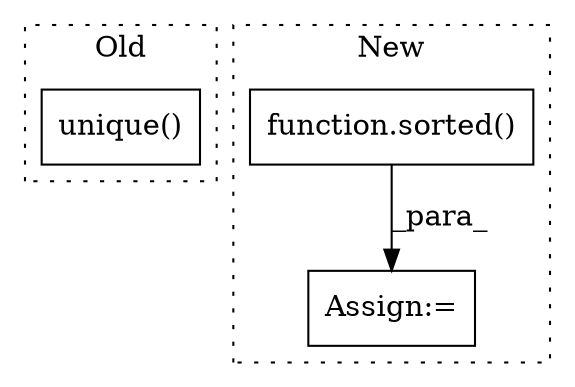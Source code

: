 digraph G {
subgraph cluster0 {
1 [label="unique()" a="75" s="4467" l="33" shape="box"];
label = "Old";
style="dotted";
}
subgraph cluster1 {
2 [label="function.sorted()" a="75" s="3853,3893" l="7,1" shape="box"];
3 [label="Assign:=" a="68" s="3850" l="3" shape="box"];
label = "New";
style="dotted";
}
2 -> 3 [label="_para_"];
}
